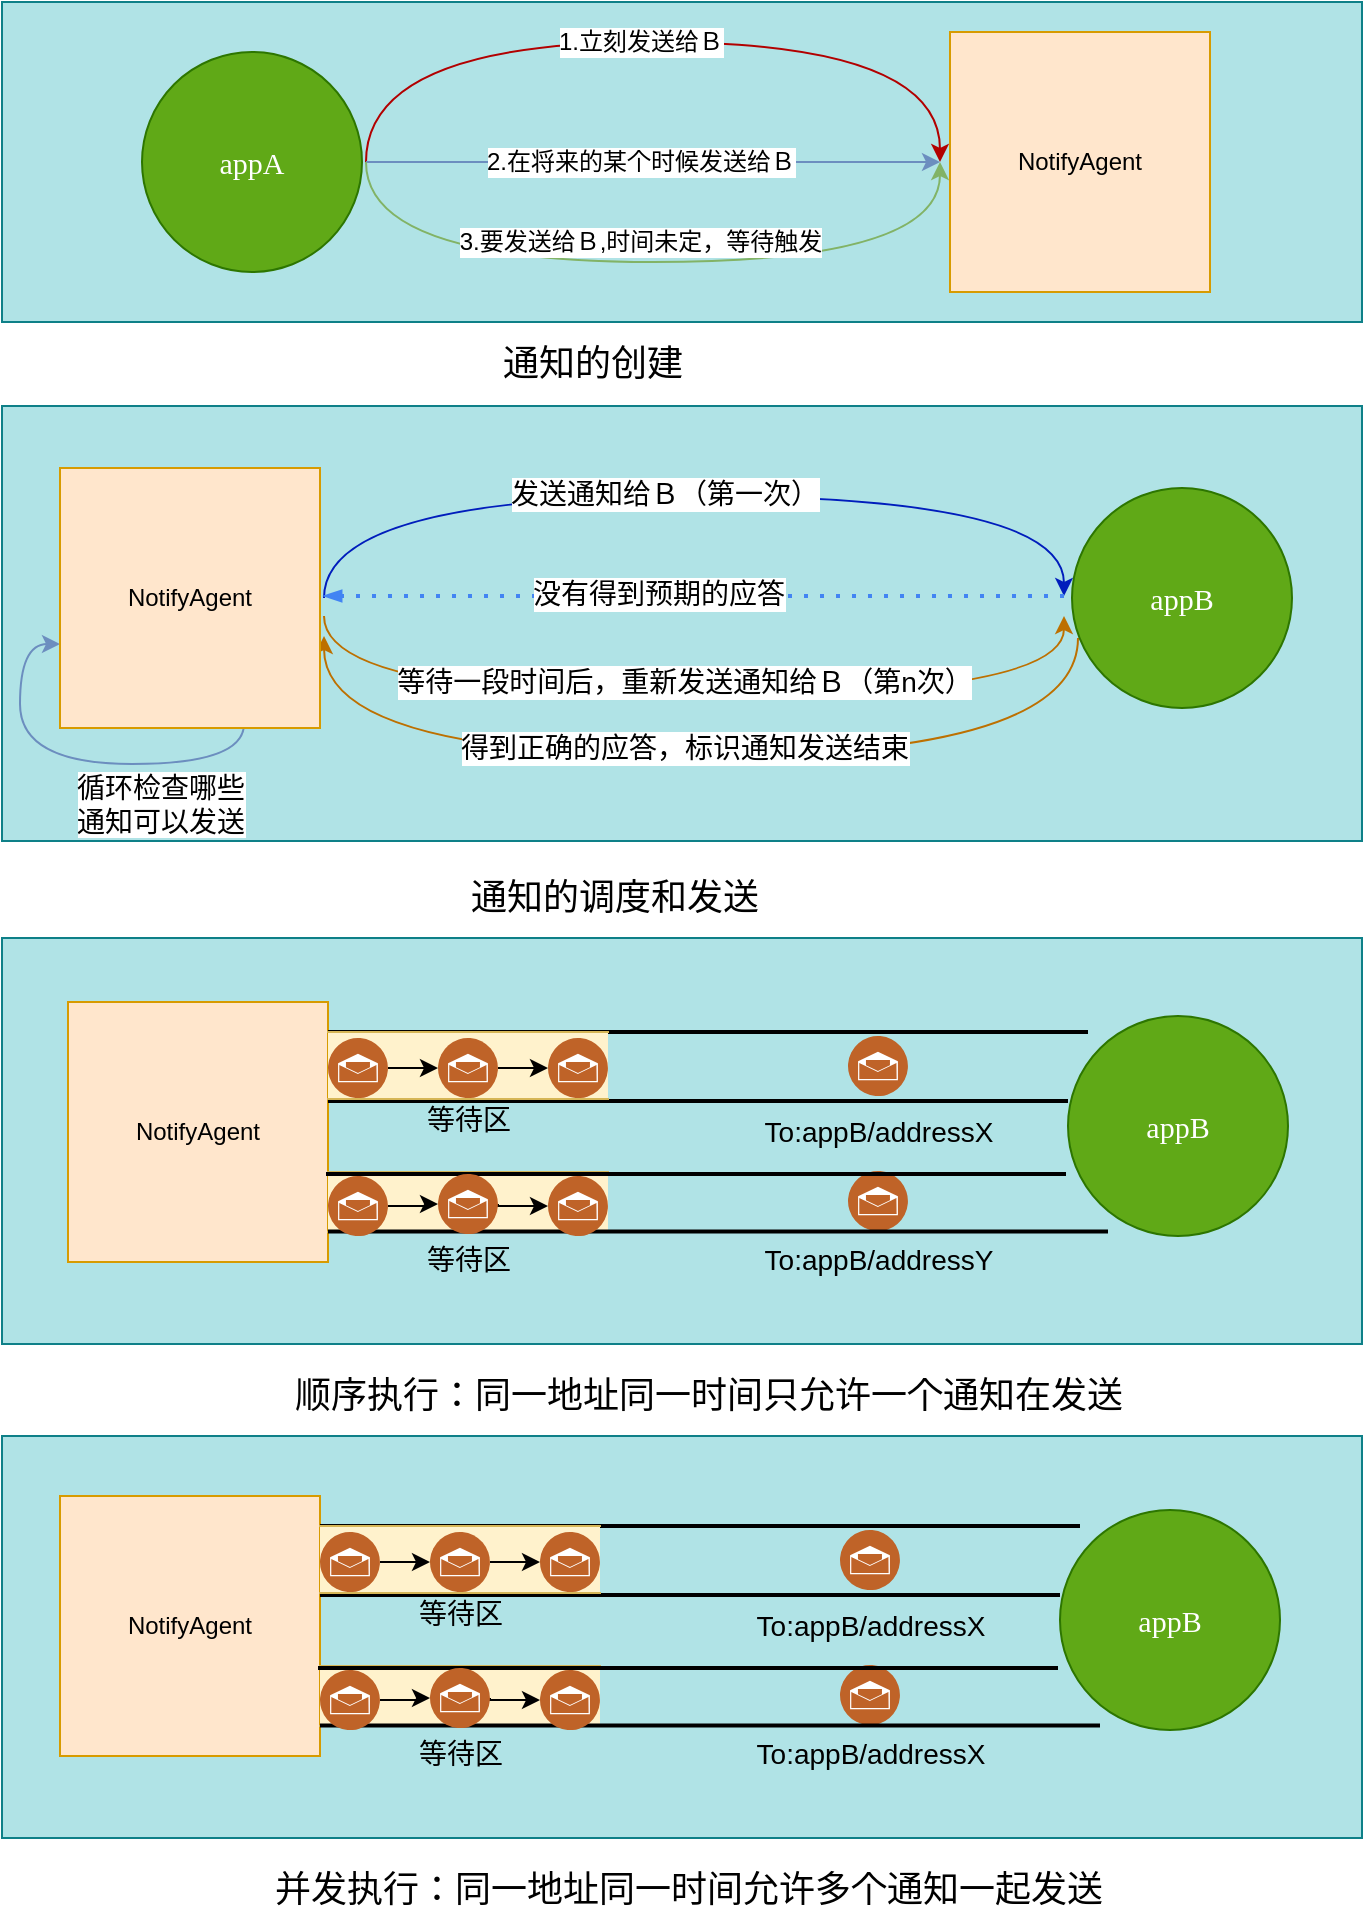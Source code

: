 <mxfile version="12.4.9" type="github">
  <diagram id="sl50LS2dMfyEwuB6S_B_" name="Page-1">
    <mxGraphModel dx="1422" dy="753" grid="1" gridSize="10" guides="1" tooltips="1" connect="1" arrows="1" fold="1" page="1" pageScale="1" pageWidth="827" pageHeight="1169" math="0" shadow="0">
      <root>
        <mxCell id="0"/>
        <mxCell id="1" parent="0"/>
        <mxCell id="B9DDtu6YKQ6fCnauL0xd-1" value="" style="rounded=0;whiteSpace=wrap;html=1;fontFamily=Lucida Console;fontSize=15;fillColor=#b0e3e6;strokeColor=#0e8088;align=center;" vertex="1" parent="1">
          <mxGeometry x="120" y="40" width="680" height="160" as="geometry"/>
        </mxCell>
        <mxCell id="B9DDtu6YKQ6fCnauL0xd-2" style="edgeStyle=orthogonalEdgeStyle;curved=1;rounded=0;orthogonalLoop=1;jettySize=auto;html=1;exitX=1;exitY=0.5;exitDx=0;exitDy=0;entryX=0;entryY=0.5;entryDx=0;entryDy=0;fillColor=#e51400;strokeColor=#B20000;" edge="1" parent="1">
          <mxGeometry relative="1" as="geometry">
            <Array as="points">
              <mxPoint x="302" y="60"/>
              <mxPoint x="589" y="60"/>
            </Array>
            <mxPoint x="302" y="120" as="sourcePoint"/>
            <mxPoint x="589" y="120" as="targetPoint"/>
          </mxGeometry>
        </mxCell>
        <mxCell id="B9DDtu6YKQ6fCnauL0xd-3" value="1.立刻发送给Ｂ" style="text;html=1;align=center;verticalAlign=middle;resizable=0;points=[];labelBackgroundColor=#ffffff;" vertex="1" connectable="0" parent="B9DDtu6YKQ6fCnauL0xd-2">
          <mxGeometry x="-0.376" y="-3" relative="1" as="geometry">
            <mxPoint x="70" y="-3" as="offset"/>
          </mxGeometry>
        </mxCell>
        <mxCell id="B9DDtu6YKQ6fCnauL0xd-4" value="" style="endArrow=classic;html=1;fontFamily=Lucida Console;fontSize=15;exitX=1;exitY=0.5;exitDx=0;exitDy=0;fillColor=#dae8fc;strokeColor=#6c8ebf;entryX=0;entryY=0.5;entryDx=0;entryDy=0;entryPerimeter=0;edgeStyle=orthogonalEdgeStyle;curved=1;gradientColor=#7ea6e0;" edge="1" parent="1">
          <mxGeometry width="50" height="50" relative="1" as="geometry">
            <mxPoint x="302" y="120" as="sourcePoint"/>
            <mxPoint x="589" y="120" as="targetPoint"/>
          </mxGeometry>
        </mxCell>
        <mxCell id="B9DDtu6YKQ6fCnauL0xd-5" value="2.在将来的某个时候发送给Ｂ" style="text;html=1;align=center;verticalAlign=middle;resizable=0;points=[];labelBackgroundColor=#ffffff;" vertex="1" connectable="0" parent="B9DDtu6YKQ6fCnauL0xd-4">
          <mxGeometry x="-0.589" relative="1" as="geometry">
            <mxPoint x="78" as="offset"/>
          </mxGeometry>
        </mxCell>
        <mxCell id="B9DDtu6YKQ6fCnauL0xd-6" value="" style="edgeStyle=elbowEdgeStyle;elbow=horizontal;endArrow=classic;html=1;fontFamily=Lucida Console;fontSize=15;exitX=0;exitY=0.5;exitDx=0;exitDy=0;" edge="1" parent="1" target="B9DDtu6YKQ6fCnauL0xd-1">
          <mxGeometry width="50" height="50" relative="1" as="geometry">
            <mxPoint x="222" y="120" as="sourcePoint"/>
            <mxPoint x="222" y="220" as="targetPoint"/>
            <Array as="points">
              <mxPoint x="182" y="160"/>
              <mxPoint x="192" y="170"/>
              <mxPoint x="202" y="120"/>
            </Array>
          </mxGeometry>
        </mxCell>
        <mxCell id="B9DDtu6YKQ6fCnauL0xd-7" style="edgeStyle=orthogonalEdgeStyle;curved=1;rounded=0;orthogonalLoop=1;jettySize=auto;html=1;exitX=1;exitY=0.5;exitDx=0;exitDy=0;entryX=0;entryY=0.5;entryDx=0;entryDy=0;gradientColor=#97d077;fillColor=#d5e8d4;strokeColor=#82b366;" edge="1" parent="1">
          <mxGeometry relative="1" as="geometry">
            <mxPoint x="302" y="120" as="sourcePoint"/>
            <mxPoint x="589" y="120" as="targetPoint"/>
            <Array as="points">
              <mxPoint x="302" y="170"/>
              <mxPoint x="589" y="170"/>
            </Array>
          </mxGeometry>
        </mxCell>
        <mxCell id="B9DDtu6YKQ6fCnauL0xd-8" value="3.要发送给Ｂ,时间未定，等待触发" style="text;html=1;align=center;verticalAlign=middle;resizable=0;points=[];labelBackgroundColor=#ffffff;" vertex="1" connectable="0" parent="B9DDtu6YKQ6fCnauL0xd-7">
          <mxGeometry x="-0.493" y="12" relative="1" as="geometry">
            <mxPoint x="89" y="2" as="offset"/>
          </mxGeometry>
        </mxCell>
        <mxCell id="B9DDtu6YKQ6fCnauL0xd-9" value="通知的创建&lt;br style=&quot;font-size: 18px;&quot;&gt;" style="text;html=1;align=center;verticalAlign=middle;resizable=0;points=[];autosize=1;fontSize=18;" vertex="1" parent="1">
          <mxGeometry x="360" y="206" width="110" height="30" as="geometry"/>
        </mxCell>
        <mxCell id="B9DDtu6YKQ6fCnauL0xd-10" value="" style="rounded=0;whiteSpace=wrap;html=1;fontFamily=Lucida Console;fontSize=16;fillColor=#b0e3e6;strokeColor=#0e8088;align=center;" vertex="1" parent="1">
          <mxGeometry x="120" y="242" width="680" height="217.5" as="geometry"/>
        </mxCell>
        <mxCell id="B9DDtu6YKQ6fCnauL0xd-11" style="edgeStyle=orthogonalEdgeStyle;curved=1;rounded=0;orthogonalLoop=1;jettySize=auto;html=1;fillColor=#dae8fc;strokeColor=#6c8ebf;align=center;" edge="1" parent="1" target="B9DDtu6YKQ6fCnauL0xd-75">
          <mxGeometry relative="1" as="geometry">
            <mxPoint x="201" y="338" as="targetPoint"/>
            <Array as="points">
              <mxPoint x="241" y="421"/>
              <mxPoint x="129" y="421"/>
              <mxPoint x="129" y="361"/>
            </Array>
            <mxPoint x="241" y="401" as="sourcePoint"/>
          </mxGeometry>
        </mxCell>
        <mxCell id="B9DDtu6YKQ6fCnauL0xd-12" value="循环检查哪些&lt;br style=&quot;font-size: 14px;&quot;&gt;通知可以发送" style="text;html=1;align=center;verticalAlign=middle;resizable=0;points=[];labelBackgroundColor=#ffffff;fontSize=14;" vertex="1" connectable="0" parent="B9DDtu6YKQ6fCnauL0xd-11">
          <mxGeometry x="0.141" y="-6" relative="1" as="geometry">
            <mxPoint x="59" y="26" as="offset"/>
          </mxGeometry>
        </mxCell>
        <mxCell id="B9DDtu6YKQ6fCnauL0xd-13" style="edgeStyle=orthogonalEdgeStyle;curved=1;rounded=0;orthogonalLoop=1;jettySize=auto;html=1;exitX=1;exitY=0.5;exitDx=0;exitDy=0;align=center;fillColor=#0050ef;strokeColor=#001DBC;" edge="1" parent="1">
          <mxGeometry relative="1" as="geometry">
            <mxPoint x="651" y="337" as="targetPoint"/>
            <Array as="points">
              <mxPoint x="281" y="287"/>
              <mxPoint x="651" y="287"/>
            </Array>
            <mxPoint x="281" y="338" as="sourcePoint"/>
          </mxGeometry>
        </mxCell>
        <mxCell id="B9DDtu6YKQ6fCnauL0xd-14" value="发送通知给Ｂ（第一次）" style="text;html=1;align=center;verticalAlign=middle;resizable=0;points=[];labelBackgroundColor=#ffffff;fontSize=14;" vertex="1" connectable="0" parent="B9DDtu6YKQ6fCnauL0xd-13">
          <mxGeometry x="-0.282" y="1" relative="1" as="geometry">
            <mxPoint x="52" as="offset"/>
          </mxGeometry>
        </mxCell>
        <mxCell id="B9DDtu6YKQ6fCnauL0xd-15" value="通知的调度和发送" style="text;html=1;align=center;verticalAlign=middle;resizable=0;points=[];autosize=1;fontSize=18;" vertex="1" parent="1">
          <mxGeometry x="346" y="473" width="160" height="30" as="geometry"/>
        </mxCell>
        <mxCell id="B9DDtu6YKQ6fCnauL0xd-16" style="edgeStyle=orthogonalEdgeStyle;curved=1;rounded=0;orthogonalLoop=1;jettySize=auto;html=1;align=center;fillColor=#f0a30a;strokeColor=#BD7000;" edge="1" parent="1">
          <mxGeometry relative="1" as="geometry">
            <mxPoint x="281" y="347" as="sourcePoint"/>
            <mxPoint x="651" y="347" as="targetPoint"/>
            <Array as="points">
              <mxPoint x="281" y="387"/>
              <mxPoint x="651" y="387"/>
            </Array>
          </mxGeometry>
        </mxCell>
        <mxCell id="B9DDtu6YKQ6fCnauL0xd-17" value="等待一段时间后，重新发送通知给Ｂ（第n次）" style="text;html=1;align=center;verticalAlign=middle;resizable=0;points=[];labelBackgroundColor=#ffffff;fontSize=14;" vertex="1" connectable="0" parent="B9DDtu6YKQ6fCnauL0xd-16">
          <mxGeometry x="-0.547" y="9" relative="1" as="geometry">
            <mxPoint x="118" y="2" as="offset"/>
          </mxGeometry>
        </mxCell>
        <mxCell id="B9DDtu6YKQ6fCnauL0xd-18" value="" style="edgeStyle=orthogonalEdgeStyle;fontSize=12;html=1;endArrow=blockThin;endFill=1;rounded=0;strokeWidth=2;endSize=4;startSize=4;dashed=1;dashPattern=1 3;strokeColor=#4284F3;entryX=1;entryY=0.5;entryDx=0;entryDy=0;align=center;" edge="1" parent="1">
          <mxGeometry width="100" relative="1" as="geometry">
            <mxPoint x="651" y="337" as="sourcePoint"/>
            <mxPoint x="281" y="337" as="targetPoint"/>
            <Array as="points">
              <mxPoint x="471" y="337"/>
              <mxPoint x="471" y="337"/>
            </Array>
          </mxGeometry>
        </mxCell>
        <mxCell id="B9DDtu6YKQ6fCnauL0xd-19" value="没有得到预期的应答" style="text;html=1;align=center;verticalAlign=middle;resizable=0;points=[];labelBackgroundColor=#ffffff;fontSize=14;" vertex="1" connectable="0" parent="B9DDtu6YKQ6fCnauL0xd-18">
          <mxGeometry x="0.405" y="-4" relative="1" as="geometry">
            <mxPoint x="57" y="2.5" as="offset"/>
          </mxGeometry>
        </mxCell>
        <mxCell id="B9DDtu6YKQ6fCnauL0xd-20" style="edgeStyle=orthogonalEdgeStyle;curved=1;rounded=0;orthogonalLoop=1;jettySize=auto;html=1;entryX=1;entryY=0.75;entryDx=0;entryDy=0;exitX=0.088;exitY=0.763;exitDx=0;exitDy=0;exitPerimeter=0;align=center;fillColor=#f0a30a;strokeColor=#BD7000;" edge="1" parent="1">
          <mxGeometry relative="1" as="geometry">
            <mxPoint x="658" y="358" as="sourcePoint"/>
            <mxPoint x="281" y="357" as="targetPoint"/>
            <Array as="points">
              <mxPoint x="658" y="417"/>
              <mxPoint x="281" y="417"/>
            </Array>
          </mxGeometry>
        </mxCell>
        <mxCell id="B9DDtu6YKQ6fCnauL0xd-21" value="得到正确的应答，标识通知发送结束" style="text;html=1;align=center;verticalAlign=middle;resizable=0;points=[];labelBackgroundColor=#ffffff;fontSize=14;" vertex="1" connectable="0" parent="B9DDtu6YKQ6fCnauL0xd-20">
          <mxGeometry x="0.294" y="-4" relative="1" as="geometry">
            <mxPoint x="65" as="offset"/>
          </mxGeometry>
        </mxCell>
        <mxCell id="B9DDtu6YKQ6fCnauL0xd-22" value="&lt;div style=&quot;text-align: right&quot;&gt;&lt;br&gt;&lt;/div&gt;&lt;div style=&quot;text-align: justify&quot;&gt;&lt;br&gt;&lt;/div&gt;" style="rounded=0;whiteSpace=wrap;html=1;fontFamily=Lucida Console;fontSize=16;fillColor=#b0e3e6;strokeColor=#0e8088;align=left;" vertex="1" parent="1">
          <mxGeometry x="120" y="508" width="680" height="203" as="geometry"/>
        </mxCell>
        <mxCell id="B9DDtu6YKQ6fCnauL0xd-23" value="appB" style="ellipse;whiteSpace=wrap;html=1;aspect=fixed;fontFamily=Lucida Console;fontSize=15;fillColor=#60a917;strokeColor=#2D7600;fontColor=#ffffff;align=center;" vertex="1" parent="1">
          <mxGeometry x="653" y="547" width="110" height="110" as="geometry"/>
        </mxCell>
        <mxCell id="B9DDtu6YKQ6fCnauL0xd-24" value="NotifyAgent" style="whiteSpace=wrap;html=1;aspect=fixed;fillColor=#ffe6cc;strokeColor=#d79b00;align=center;" vertex="1" parent="1">
          <mxGeometry x="153" y="540" width="130" height="130" as="geometry"/>
        </mxCell>
        <mxCell id="B9DDtu6YKQ6fCnauL0xd-25" value="顺序执行：同一地址同一时间只允许一个通知在发送" style="text;html=1;align=center;verticalAlign=middle;resizable=0;points=[];autosize=1;fontSize=18;" vertex="1" parent="1">
          <mxGeometry x="258" y="722" width="430" height="30" as="geometry"/>
        </mxCell>
        <mxCell id="B9DDtu6YKQ6fCnauL0xd-26" value="" style="line;strokeWidth=2;html=1;" vertex="1" parent="1">
          <mxGeometry x="283" y="550" width="380" height="10" as="geometry"/>
        </mxCell>
        <mxCell id="B9DDtu6YKQ6fCnauL0xd-27" value="" style="line;strokeWidth=2;html=1;" vertex="1" parent="1">
          <mxGeometry x="283" y="584.5" width="370" height="10" as="geometry"/>
        </mxCell>
        <mxCell id="B9DDtu6YKQ6fCnauL0xd-28" value="" style="aspect=fixed;perimeter=ellipsePerimeter;html=1;align=center;shadow=0;dashed=0;fontColor=#4277BB;labelBackgroundColor=#ffffff;fontSize=12;spacingTop=3;image;image=img/lib/ibm/social/messaging.svg;" vertex="1" parent="1">
          <mxGeometry x="543" y="557" width="30" height="30" as="geometry"/>
        </mxCell>
        <mxCell id="B9DDtu6YKQ6fCnauL0xd-29" value="" style="aspect=fixed;perimeter=ellipsePerimeter;html=1;align=center;shadow=0;dashed=0;fontColor=#4277BB;labelBackgroundColor=#ffffff;fontSize=12;spacingTop=3;image;image=img/lib/ibm/social/messaging.svg;" vertex="1" parent="1">
          <mxGeometry x="543" y="624.5" width="30" height="30" as="geometry"/>
        </mxCell>
        <mxCell id="B9DDtu6YKQ6fCnauL0xd-30" value="" style="shape=partialRectangle;whiteSpace=wrap;html=1;left=0;right=0;fillColor=#fff2cc;strokeColor=#d6b656;" vertex="1" parent="1">
          <mxGeometry x="283" y="555" width="140" height="33.5" as="geometry"/>
        </mxCell>
        <mxCell id="B9DDtu6YKQ6fCnauL0xd-31" style="edgeStyle=orthogonalEdgeStyle;rounded=0;orthogonalLoop=1;jettySize=auto;html=1;" edge="1" parent="1" source="B9DDtu6YKQ6fCnauL0xd-32" target="B9DDtu6YKQ6fCnauL0xd-34">
          <mxGeometry relative="1" as="geometry"/>
        </mxCell>
        <mxCell id="B9DDtu6YKQ6fCnauL0xd-32" value="" style="aspect=fixed;perimeter=ellipsePerimeter;html=1;align=center;shadow=0;dashed=0;fontColor=#4277BB;labelBackgroundColor=#ffffff;fontSize=12;spacingTop=3;image;image=img/lib/ibm/social/messaging.svg;" vertex="1" parent="1">
          <mxGeometry x="283" y="558" width="30" height="30" as="geometry"/>
        </mxCell>
        <mxCell id="B9DDtu6YKQ6fCnauL0xd-33" style="edgeStyle=orthogonalEdgeStyle;rounded=0;orthogonalLoop=1;jettySize=auto;html=1;exitX=1;exitY=0.5;exitDx=0;exitDy=0;entryX=0;entryY=0.5;entryDx=0;entryDy=0;" edge="1" parent="1" source="B9DDtu6YKQ6fCnauL0xd-34" target="B9DDtu6YKQ6fCnauL0xd-35">
          <mxGeometry relative="1" as="geometry"/>
        </mxCell>
        <mxCell id="B9DDtu6YKQ6fCnauL0xd-34" value="" style="aspect=fixed;perimeter=ellipsePerimeter;html=1;align=center;shadow=0;dashed=0;fontColor=#4277BB;labelBackgroundColor=#ffffff;fontSize=12;spacingTop=3;image;image=img/lib/ibm/social/messaging.svg;" vertex="1" parent="1">
          <mxGeometry x="338" y="558" width="30" height="30" as="geometry"/>
        </mxCell>
        <mxCell id="B9DDtu6YKQ6fCnauL0xd-35" value="" style="aspect=fixed;perimeter=ellipsePerimeter;html=1;align=center;shadow=0;dashed=0;fontColor=#4277BB;labelBackgroundColor=#ffffff;fontSize=12;spacingTop=3;image;image=img/lib/ibm/social/messaging.svg;" vertex="1" parent="1">
          <mxGeometry x="393" y="558" width="30" height="30" as="geometry"/>
        </mxCell>
        <mxCell id="B9DDtu6YKQ6fCnauL0xd-36" value="" style="shape=partialRectangle;whiteSpace=wrap;html=1;left=0;right=0;fillColor=#fff2cc;strokeColor=#d6b656;" vertex="1" parent="1">
          <mxGeometry x="283" y="625" width="140" height="30" as="geometry"/>
        </mxCell>
        <mxCell id="B9DDtu6YKQ6fCnauL0xd-37" value="" style="line;strokeWidth=2;html=1;" vertex="1" parent="1">
          <mxGeometry x="282" y="621" width="370" height="10" as="geometry"/>
        </mxCell>
        <mxCell id="B9DDtu6YKQ6fCnauL0xd-38" value="" style="line;strokeWidth=2;html=1;align=left;" vertex="1" parent="1">
          <mxGeometry x="283" y="650.5" width="390" height="8.5" as="geometry"/>
        </mxCell>
        <mxCell id="B9DDtu6YKQ6fCnauL0xd-39" style="edgeStyle=orthogonalEdgeStyle;rounded=0;orthogonalLoop=1;jettySize=auto;html=1;exitX=1;exitY=0.5;exitDx=0;exitDy=0;" edge="1" parent="1" source="B9DDtu6YKQ6fCnauL0xd-40" target="B9DDtu6YKQ6fCnauL0xd-42">
          <mxGeometry relative="1" as="geometry"/>
        </mxCell>
        <mxCell id="B9DDtu6YKQ6fCnauL0xd-40" value="" style="aspect=fixed;perimeter=ellipsePerimeter;html=1;align=center;shadow=0;dashed=0;fontColor=#4277BB;labelBackgroundColor=#ffffff;fontSize=12;spacingTop=3;image;image=img/lib/ibm/social/messaging.svg;" vertex="1" parent="1">
          <mxGeometry x="283" y="627" width="30" height="30" as="geometry"/>
        </mxCell>
        <mxCell id="B9DDtu6YKQ6fCnauL0xd-41" style="edgeStyle=orthogonalEdgeStyle;rounded=0;orthogonalLoop=1;jettySize=auto;html=1;exitX=1;exitY=0.5;exitDx=0;exitDy=0;entryX=0;entryY=0.5;entryDx=0;entryDy=0;" edge="1" parent="1" source="B9DDtu6YKQ6fCnauL0xd-42" target="B9DDtu6YKQ6fCnauL0xd-43">
          <mxGeometry relative="1" as="geometry">
            <Array as="points">
              <mxPoint x="368" y="642"/>
            </Array>
          </mxGeometry>
        </mxCell>
        <mxCell id="B9DDtu6YKQ6fCnauL0xd-42" value="" style="aspect=fixed;perimeter=ellipsePerimeter;html=1;align=center;shadow=0;dashed=0;fontColor=#4277BB;labelBackgroundColor=#ffffff;fontSize=12;spacingTop=3;image;image=img/lib/ibm/social/messaging.svg;" vertex="1" parent="1">
          <mxGeometry x="338" y="626" width="30" height="30" as="geometry"/>
        </mxCell>
        <mxCell id="B9DDtu6YKQ6fCnauL0xd-43" value="" style="aspect=fixed;perimeter=ellipsePerimeter;html=1;align=center;shadow=0;dashed=0;fontColor=#4277BB;labelBackgroundColor=#ffffff;fontSize=12;spacingTop=3;image;image=img/lib/ibm/social/messaging.svg;" vertex="1" parent="1">
          <mxGeometry x="393" y="627" width="30" height="30" as="geometry"/>
        </mxCell>
        <mxCell id="B9DDtu6YKQ6fCnauL0xd-44" value="等待区" style="text;html=1;align=center;verticalAlign=middle;resizable=0;points=[];autosize=1;fontSize=14;" vertex="1" parent="1">
          <mxGeometry x="323" y="588.5" width="60" height="20" as="geometry"/>
        </mxCell>
        <mxCell id="B9DDtu6YKQ6fCnauL0xd-45" value="等待区" style="text;html=1;align=center;verticalAlign=middle;resizable=0;points=[];autosize=1;fontSize=14;" vertex="1" parent="1">
          <mxGeometry x="323" y="659" width="60" height="20" as="geometry"/>
        </mxCell>
        <mxCell id="B9DDtu6YKQ6fCnauL0xd-46" value="To:appB/addressX" style="text;html=1;align=center;verticalAlign=middle;resizable=0;points=[];autosize=1;fontSize=14;" vertex="1" parent="1">
          <mxGeometry x="493" y="594.5" width="130" height="20" as="geometry"/>
        </mxCell>
        <mxCell id="B9DDtu6YKQ6fCnauL0xd-47" value="To:appB/addressY" style="text;html=1;align=center;verticalAlign=middle;resizable=0;points=[];autosize=1;fontSize=14;" vertex="1" parent="1">
          <mxGeometry x="493" y="659" width="130" height="20" as="geometry"/>
        </mxCell>
        <mxCell id="B9DDtu6YKQ6fCnauL0xd-48" value="&lt;div style=&quot;text-align: right&quot;&gt;&lt;br&gt;&lt;/div&gt;&lt;div style=&quot;text-align: justify&quot;&gt;&lt;br&gt;&lt;/div&gt;" style="rounded=0;whiteSpace=wrap;html=1;fontFamily=Lucida Console;fontSize=16;fillColor=#b0e3e6;strokeColor=#0e8088;align=left;" vertex="1" parent="1">
          <mxGeometry x="120" y="757" width="680" height="201" as="geometry"/>
        </mxCell>
        <mxCell id="B9DDtu6YKQ6fCnauL0xd-49" value="appB" style="ellipse;whiteSpace=wrap;html=1;aspect=fixed;fontFamily=Lucida Console;fontSize=15;fillColor=#60a917;strokeColor=#2D7600;fontColor=#ffffff;align=center;" vertex="1" parent="1">
          <mxGeometry x="649" y="794" width="110" height="110" as="geometry"/>
        </mxCell>
        <mxCell id="B9DDtu6YKQ6fCnauL0xd-50" value="NotifyAgent" style="whiteSpace=wrap;html=1;aspect=fixed;fillColor=#ffe6cc;strokeColor=#d79b00;align=center;" vertex="1" parent="1">
          <mxGeometry x="149" y="787" width="130" height="130" as="geometry"/>
        </mxCell>
        <mxCell id="B9DDtu6YKQ6fCnauL0xd-51" value="并发执行：同一地址同一时间允许多个通知一起发送" style="text;html=1;align=center;verticalAlign=middle;resizable=0;points=[];autosize=1;fontSize=18;" vertex="1" parent="1">
          <mxGeometry x="248" y="969" width="430" height="30" as="geometry"/>
        </mxCell>
        <mxCell id="B9DDtu6YKQ6fCnauL0xd-52" value="" style="line;strokeWidth=2;html=1;" vertex="1" parent="1">
          <mxGeometry x="279" y="797" width="380" height="10" as="geometry"/>
        </mxCell>
        <mxCell id="B9DDtu6YKQ6fCnauL0xd-53" value="" style="line;strokeWidth=2;html=1;" vertex="1" parent="1">
          <mxGeometry x="279" y="831.5" width="370" height="10" as="geometry"/>
        </mxCell>
        <mxCell id="B9DDtu6YKQ6fCnauL0xd-54" value="" style="aspect=fixed;perimeter=ellipsePerimeter;html=1;align=center;shadow=0;dashed=0;fontColor=#4277BB;labelBackgroundColor=#ffffff;fontSize=12;spacingTop=3;image;image=img/lib/ibm/social/messaging.svg;" vertex="1" parent="1">
          <mxGeometry x="539" y="804" width="30" height="30" as="geometry"/>
        </mxCell>
        <mxCell id="B9DDtu6YKQ6fCnauL0xd-55" value="" style="aspect=fixed;perimeter=ellipsePerimeter;html=1;align=center;shadow=0;dashed=0;fontColor=#4277BB;labelBackgroundColor=#ffffff;fontSize=12;spacingTop=3;image;image=img/lib/ibm/social/messaging.svg;" vertex="1" parent="1">
          <mxGeometry x="539" y="871.5" width="30" height="30" as="geometry"/>
        </mxCell>
        <mxCell id="B9DDtu6YKQ6fCnauL0xd-56" value="" style="shape=partialRectangle;whiteSpace=wrap;html=1;left=0;right=0;fillColor=#fff2cc;strokeColor=#d6b656;" vertex="1" parent="1">
          <mxGeometry x="279" y="802" width="140" height="33.5" as="geometry"/>
        </mxCell>
        <mxCell id="B9DDtu6YKQ6fCnauL0xd-57" style="edgeStyle=orthogonalEdgeStyle;rounded=0;orthogonalLoop=1;jettySize=auto;html=1;" edge="1" parent="1" source="B9DDtu6YKQ6fCnauL0xd-58" target="B9DDtu6YKQ6fCnauL0xd-60">
          <mxGeometry relative="1" as="geometry"/>
        </mxCell>
        <mxCell id="B9DDtu6YKQ6fCnauL0xd-58" value="" style="aspect=fixed;perimeter=ellipsePerimeter;html=1;align=center;shadow=0;dashed=0;fontColor=#4277BB;labelBackgroundColor=#ffffff;fontSize=12;spacingTop=3;image;image=img/lib/ibm/social/messaging.svg;" vertex="1" parent="1">
          <mxGeometry x="279" y="805" width="30" height="30" as="geometry"/>
        </mxCell>
        <mxCell id="B9DDtu6YKQ6fCnauL0xd-59" style="edgeStyle=orthogonalEdgeStyle;rounded=0;orthogonalLoop=1;jettySize=auto;html=1;exitX=1;exitY=0.5;exitDx=0;exitDy=0;entryX=0;entryY=0.5;entryDx=0;entryDy=0;" edge="1" parent="1" source="B9DDtu6YKQ6fCnauL0xd-60" target="B9DDtu6YKQ6fCnauL0xd-61">
          <mxGeometry relative="1" as="geometry"/>
        </mxCell>
        <mxCell id="B9DDtu6YKQ6fCnauL0xd-60" value="" style="aspect=fixed;perimeter=ellipsePerimeter;html=1;align=center;shadow=0;dashed=0;fontColor=#4277BB;labelBackgroundColor=#ffffff;fontSize=12;spacingTop=3;image;image=img/lib/ibm/social/messaging.svg;" vertex="1" parent="1">
          <mxGeometry x="334" y="805" width="30" height="30" as="geometry"/>
        </mxCell>
        <mxCell id="B9DDtu6YKQ6fCnauL0xd-61" value="" style="aspect=fixed;perimeter=ellipsePerimeter;html=1;align=center;shadow=0;dashed=0;fontColor=#4277BB;labelBackgroundColor=#ffffff;fontSize=12;spacingTop=3;image;image=img/lib/ibm/social/messaging.svg;" vertex="1" parent="1">
          <mxGeometry x="389" y="805" width="30" height="30" as="geometry"/>
        </mxCell>
        <mxCell id="B9DDtu6YKQ6fCnauL0xd-62" value="" style="shape=partialRectangle;whiteSpace=wrap;html=1;left=0;right=0;fillColor=#fff2cc;strokeColor=#d6b656;" vertex="1" parent="1">
          <mxGeometry x="279" y="872" width="140" height="30" as="geometry"/>
        </mxCell>
        <mxCell id="B9DDtu6YKQ6fCnauL0xd-63" value="" style="line;strokeWidth=2;html=1;" vertex="1" parent="1">
          <mxGeometry x="278" y="868" width="370" height="10" as="geometry"/>
        </mxCell>
        <mxCell id="B9DDtu6YKQ6fCnauL0xd-64" value="" style="line;strokeWidth=2;html=1;align=left;" vertex="1" parent="1">
          <mxGeometry x="279" y="897.5" width="390" height="8.5" as="geometry"/>
        </mxCell>
        <mxCell id="B9DDtu6YKQ6fCnauL0xd-65" style="edgeStyle=orthogonalEdgeStyle;rounded=0;orthogonalLoop=1;jettySize=auto;html=1;exitX=1;exitY=0.5;exitDx=0;exitDy=0;" edge="1" parent="1" source="B9DDtu6YKQ6fCnauL0xd-66" target="B9DDtu6YKQ6fCnauL0xd-68">
          <mxGeometry relative="1" as="geometry"/>
        </mxCell>
        <mxCell id="B9DDtu6YKQ6fCnauL0xd-66" value="" style="aspect=fixed;perimeter=ellipsePerimeter;html=1;align=center;shadow=0;dashed=0;fontColor=#4277BB;labelBackgroundColor=#ffffff;fontSize=12;spacingTop=3;image;image=img/lib/ibm/social/messaging.svg;" vertex="1" parent="1">
          <mxGeometry x="279" y="874" width="30" height="30" as="geometry"/>
        </mxCell>
        <mxCell id="B9DDtu6YKQ6fCnauL0xd-67" style="edgeStyle=orthogonalEdgeStyle;rounded=0;orthogonalLoop=1;jettySize=auto;html=1;exitX=1;exitY=0.5;exitDx=0;exitDy=0;entryX=0;entryY=0.5;entryDx=0;entryDy=0;" edge="1" parent="1" source="B9DDtu6YKQ6fCnauL0xd-68" target="B9DDtu6YKQ6fCnauL0xd-69">
          <mxGeometry relative="1" as="geometry">
            <Array as="points">
              <mxPoint x="364" y="889"/>
            </Array>
          </mxGeometry>
        </mxCell>
        <mxCell id="B9DDtu6YKQ6fCnauL0xd-68" value="" style="aspect=fixed;perimeter=ellipsePerimeter;html=1;align=center;shadow=0;dashed=0;fontColor=#4277BB;labelBackgroundColor=#ffffff;fontSize=12;spacingTop=3;image;image=img/lib/ibm/social/messaging.svg;" vertex="1" parent="1">
          <mxGeometry x="334" y="873" width="30" height="30" as="geometry"/>
        </mxCell>
        <mxCell id="B9DDtu6YKQ6fCnauL0xd-69" value="" style="aspect=fixed;perimeter=ellipsePerimeter;html=1;align=center;shadow=0;dashed=0;fontColor=#4277BB;labelBackgroundColor=#ffffff;fontSize=12;spacingTop=3;image;image=img/lib/ibm/social/messaging.svg;" vertex="1" parent="1">
          <mxGeometry x="389" y="874" width="30" height="30" as="geometry"/>
        </mxCell>
        <mxCell id="B9DDtu6YKQ6fCnauL0xd-70" value="等待区" style="text;html=1;align=center;verticalAlign=middle;resizable=0;points=[];autosize=1;fontSize=14;" vertex="1" parent="1">
          <mxGeometry x="319" y="835.5" width="60" height="20" as="geometry"/>
        </mxCell>
        <mxCell id="B9DDtu6YKQ6fCnauL0xd-71" value="等待区" style="text;html=1;align=center;verticalAlign=middle;resizable=0;points=[];autosize=1;fontSize=14;" vertex="1" parent="1">
          <mxGeometry x="319" y="906" width="60" height="20" as="geometry"/>
        </mxCell>
        <mxCell id="B9DDtu6YKQ6fCnauL0xd-72" value="To:appB/addressX" style="text;html=1;align=center;verticalAlign=middle;resizable=0;points=[];autosize=1;fontSize=14;" vertex="1" parent="1">
          <mxGeometry x="489" y="841.5" width="130" height="20" as="geometry"/>
        </mxCell>
        <mxCell id="B9DDtu6YKQ6fCnauL0xd-73" value="To:appB/addressX" style="text;html=1;align=center;verticalAlign=middle;resizable=0;points=[];autosize=1;fontSize=14;" vertex="1" parent="1">
          <mxGeometry x="489" y="906" width="130" height="20" as="geometry"/>
        </mxCell>
        <mxCell id="B9DDtu6YKQ6fCnauL0xd-74" value="appB" style="ellipse;whiteSpace=wrap;html=1;aspect=fixed;fontFamily=Lucida Console;fontSize=15;fillColor=#60a917;strokeColor=#2D7600;fontColor=#ffffff;align=center;" vertex="1" parent="1">
          <mxGeometry x="655" y="283" width="110" height="110" as="geometry"/>
        </mxCell>
        <mxCell id="B9DDtu6YKQ6fCnauL0xd-75" value="NotifyAgent" style="whiteSpace=wrap;html=1;aspect=fixed;fillColor=#ffe6cc;strokeColor=#d79b00;align=center;" vertex="1" parent="1">
          <mxGeometry x="149" y="273" width="130" height="130" as="geometry"/>
        </mxCell>
        <mxCell id="B9DDtu6YKQ6fCnauL0xd-76" value="appA" style="ellipse;whiteSpace=wrap;html=1;aspect=fixed;fontFamily=Lucida Console;fontSize=15;fillColor=#60a917;strokeColor=#2D7600;fontColor=#ffffff;align=center;" vertex="1" parent="1">
          <mxGeometry x="190" y="65" width="110" height="110" as="geometry"/>
        </mxCell>
        <mxCell id="B9DDtu6YKQ6fCnauL0xd-77" value="NotifyAgent" style="whiteSpace=wrap;html=1;aspect=fixed;fillColor=#ffe6cc;strokeColor=#d79b00;align=center;" vertex="1" parent="1">
          <mxGeometry x="594" y="55" width="130" height="130" as="geometry"/>
        </mxCell>
      </root>
    </mxGraphModel>
  </diagram>
</mxfile>

